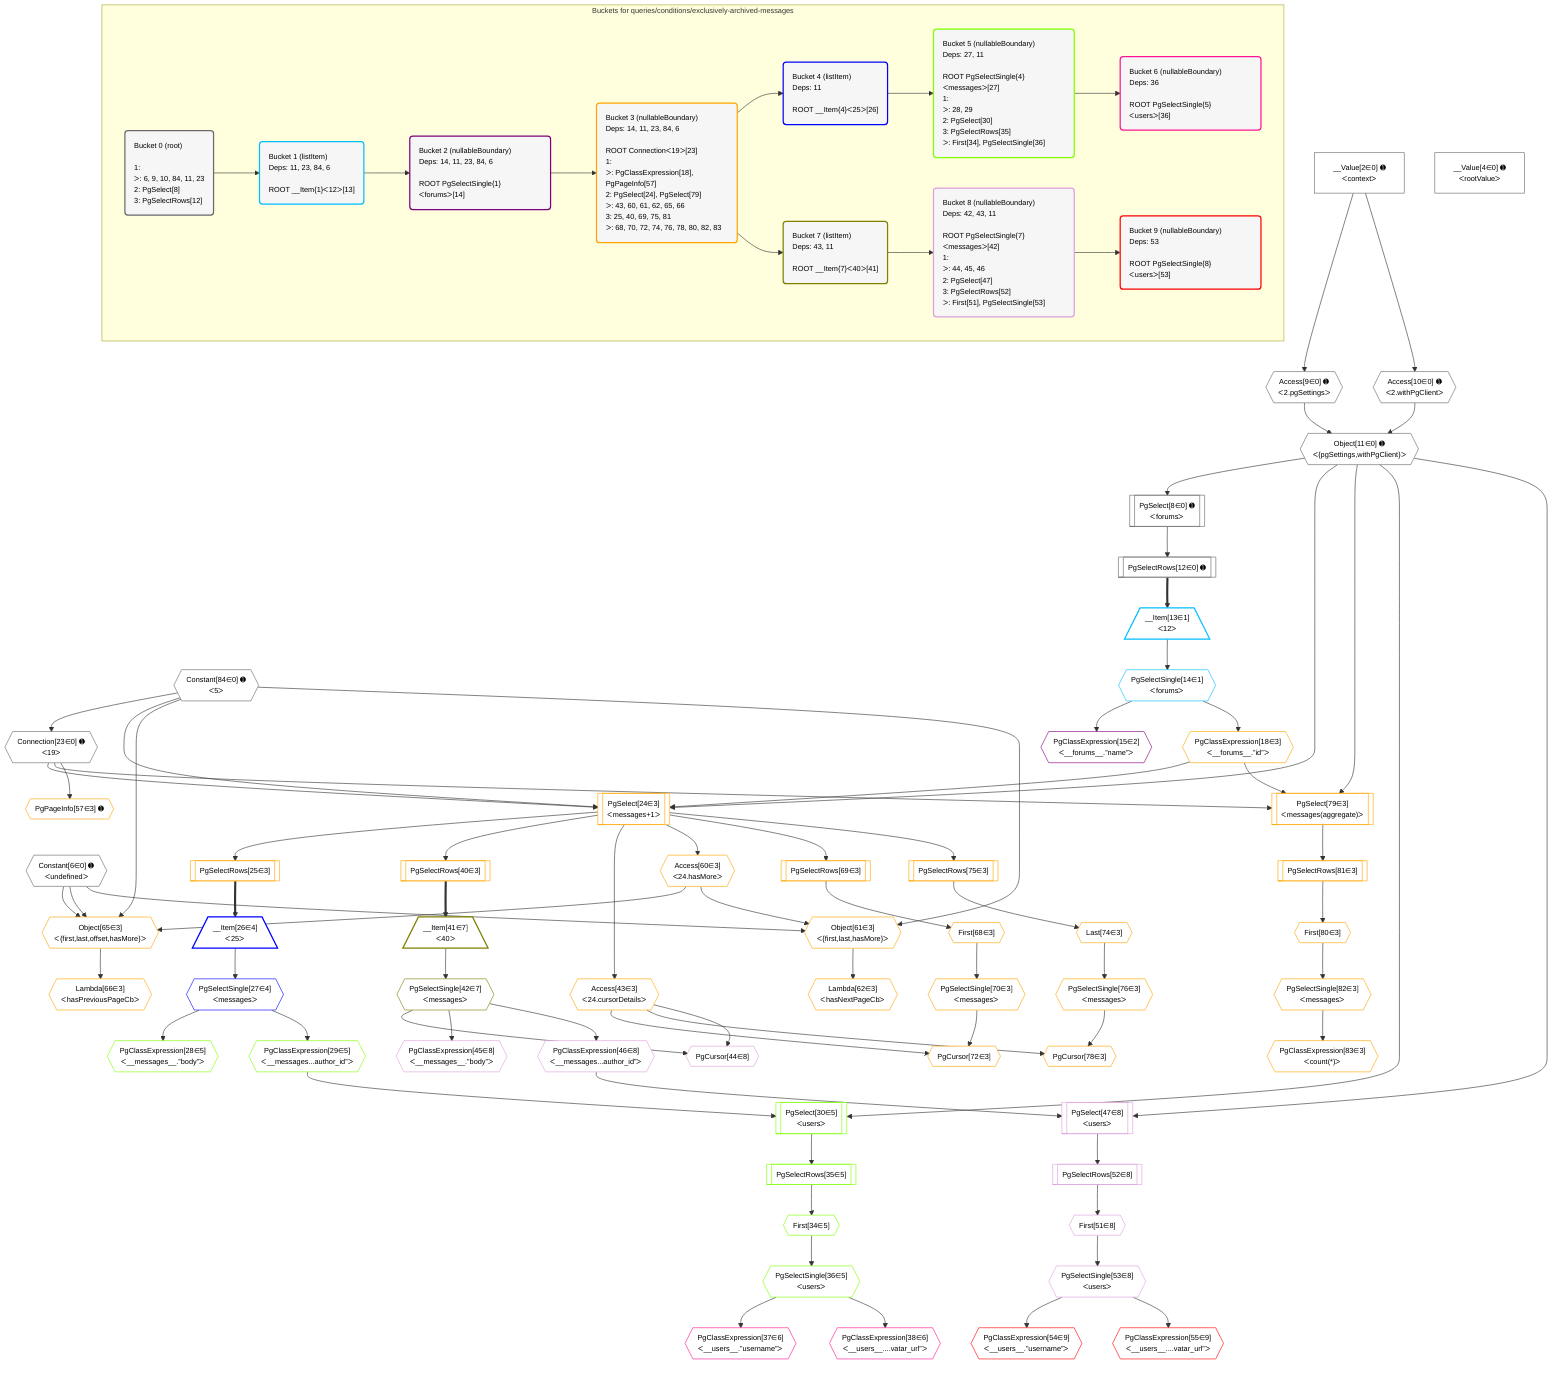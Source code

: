 %%{init: {'themeVariables': { 'fontSize': '12px'}}}%%
graph TD
    classDef path fill:#eee,stroke:#000,color:#000
    classDef plan fill:#fff,stroke-width:1px,color:#000
    classDef itemplan fill:#fff,stroke-width:2px,color:#000
    classDef unbatchedplan fill:#dff,stroke-width:1px,color:#000
    classDef sideeffectplan fill:#fcc,stroke-width:2px,color:#000
    classDef bucket fill:#f6f6f6,color:#000,stroke-width:2px,text-align:left


    %% plan dependencies
    Object11{{"Object[11∈0] ➊<br />ᐸ{pgSettings,withPgClient}ᐳ"}}:::plan
    Access9{{"Access[9∈0] ➊<br />ᐸ2.pgSettingsᐳ"}}:::plan
    Access10{{"Access[10∈0] ➊<br />ᐸ2.withPgClientᐳ"}}:::plan
    Access9 & Access10 --> Object11
    PgSelect8[["PgSelect[8∈0] ➊<br />ᐸforumsᐳ"]]:::plan
    Object11 --> PgSelect8
    __Value2["__Value[2∈0] ➊<br />ᐸcontextᐳ"]:::plan
    __Value2 --> Access9
    __Value2 --> Access10
    PgSelectRows12[["PgSelectRows[12∈0] ➊"]]:::plan
    PgSelect8 --> PgSelectRows12
    Connection23{{"Connection[23∈0] ➊<br />ᐸ19ᐳ"}}:::plan
    Constant84{{"Constant[84∈0] ➊<br />ᐸ5ᐳ"}}:::plan
    Constant84 --> Connection23
    __Value4["__Value[4∈0] ➊<br />ᐸrootValueᐳ"]:::plan
    Constant6{{"Constant[6∈0] ➊<br />ᐸundefinedᐳ"}}:::plan
    __Item13[/"__Item[13∈1]<br />ᐸ12ᐳ"\]:::itemplan
    PgSelectRows12 ==> __Item13
    PgSelectSingle14{{"PgSelectSingle[14∈1]<br />ᐸforumsᐳ"}}:::plan
    __Item13 --> PgSelectSingle14
    PgClassExpression15{{"PgClassExpression[15∈2]<br />ᐸ__forums__.”name”ᐳ"}}:::plan
    PgSelectSingle14 --> PgClassExpression15
    PgSelect24[["PgSelect[24∈3]<br />ᐸmessages+1ᐳ"]]:::plan
    PgClassExpression18{{"PgClassExpression[18∈3]<br />ᐸ__forums__.”id”ᐳ"}}:::plan
    Object11 & PgClassExpression18 & Connection23 & Constant84 --> PgSelect24
    Object65{{"Object[65∈3]<br />ᐸ{first,last,offset,hasMore}ᐳ"}}:::plan
    Access60{{"Access[60∈3]<br />ᐸ24.hasMoreᐳ"}}:::plan
    Constant84 & Constant6 & Constant6 & Access60 --> Object65
    Object61{{"Object[61∈3]<br />ᐸ{first,last,hasMore}ᐳ"}}:::plan
    Constant84 & Constant6 & Access60 --> Object61
    PgSelect79[["PgSelect[79∈3]<br />ᐸmessages(aggregate)ᐳ"]]:::plan
    Object11 & PgClassExpression18 & Connection23 --> PgSelect79
    PgCursor72{{"PgCursor[72∈3]"}}:::plan
    PgSelectSingle70{{"PgSelectSingle[70∈3]<br />ᐸmessagesᐳ"}}:::plan
    Access43{{"Access[43∈3]<br />ᐸ24.cursorDetailsᐳ"}}:::plan
    PgSelectSingle70 & Access43 --> PgCursor72
    PgCursor78{{"PgCursor[78∈3]"}}:::plan
    PgSelectSingle76{{"PgSelectSingle[76∈3]<br />ᐸmessagesᐳ"}}:::plan
    PgSelectSingle76 & Access43 --> PgCursor78
    PgSelectSingle14 --> PgClassExpression18
    PgSelectRows25[["PgSelectRows[25∈3]"]]:::plan
    PgSelect24 --> PgSelectRows25
    PgSelectRows40[["PgSelectRows[40∈3]"]]:::plan
    PgSelect24 --> PgSelectRows40
    PgSelect24 --> Access43
    PgPageInfo57{{"PgPageInfo[57∈3] ➊"}}:::plan
    Connection23 --> PgPageInfo57
    PgSelect24 --> Access60
    Lambda62{{"Lambda[62∈3]<br />ᐸhasNextPageCbᐳ"}}:::plan
    Object61 --> Lambda62
    Lambda66{{"Lambda[66∈3]<br />ᐸhasPreviousPageCbᐳ"}}:::plan
    Object65 --> Lambda66
    First68{{"First[68∈3]"}}:::plan
    PgSelectRows69[["PgSelectRows[69∈3]"]]:::plan
    PgSelectRows69 --> First68
    PgSelect24 --> PgSelectRows69
    First68 --> PgSelectSingle70
    Last74{{"Last[74∈3]"}}:::plan
    PgSelectRows75[["PgSelectRows[75∈3]"]]:::plan
    PgSelectRows75 --> Last74
    PgSelect24 --> PgSelectRows75
    Last74 --> PgSelectSingle76
    First80{{"First[80∈3]"}}:::plan
    PgSelectRows81[["PgSelectRows[81∈3]"]]:::plan
    PgSelectRows81 --> First80
    PgSelect79 --> PgSelectRows81
    PgSelectSingle82{{"PgSelectSingle[82∈3]<br />ᐸmessagesᐳ"}}:::plan
    First80 --> PgSelectSingle82
    PgClassExpression83{{"PgClassExpression[83∈3]<br />ᐸcount(*)ᐳ"}}:::plan
    PgSelectSingle82 --> PgClassExpression83
    __Item26[/"__Item[26∈4]<br />ᐸ25ᐳ"\]:::itemplan
    PgSelectRows25 ==> __Item26
    PgSelectSingle27{{"PgSelectSingle[27∈4]<br />ᐸmessagesᐳ"}}:::plan
    __Item26 --> PgSelectSingle27
    PgSelect30[["PgSelect[30∈5]<br />ᐸusersᐳ"]]:::plan
    PgClassExpression29{{"PgClassExpression[29∈5]<br />ᐸ__messages...author_id”ᐳ"}}:::plan
    Object11 & PgClassExpression29 --> PgSelect30
    PgClassExpression28{{"PgClassExpression[28∈5]<br />ᐸ__messages__.”body”ᐳ"}}:::plan
    PgSelectSingle27 --> PgClassExpression28
    PgSelectSingle27 --> PgClassExpression29
    First34{{"First[34∈5]"}}:::plan
    PgSelectRows35[["PgSelectRows[35∈5]"]]:::plan
    PgSelectRows35 --> First34
    PgSelect30 --> PgSelectRows35
    PgSelectSingle36{{"PgSelectSingle[36∈5]<br />ᐸusersᐳ"}}:::plan
    First34 --> PgSelectSingle36
    PgClassExpression37{{"PgClassExpression[37∈6]<br />ᐸ__users__.”username”ᐳ"}}:::plan
    PgSelectSingle36 --> PgClassExpression37
    PgClassExpression38{{"PgClassExpression[38∈6]<br />ᐸ__users__....vatar_url”ᐳ"}}:::plan
    PgSelectSingle36 --> PgClassExpression38
    __Item41[/"__Item[41∈7]<br />ᐸ40ᐳ"\]:::itemplan
    PgSelectRows40 ==> __Item41
    PgSelectSingle42{{"PgSelectSingle[42∈7]<br />ᐸmessagesᐳ"}}:::plan
    __Item41 --> PgSelectSingle42
    PgCursor44{{"PgCursor[44∈8]"}}:::plan
    PgSelectSingle42 & Access43 --> PgCursor44
    PgSelect47[["PgSelect[47∈8]<br />ᐸusersᐳ"]]:::plan
    PgClassExpression46{{"PgClassExpression[46∈8]<br />ᐸ__messages...author_id”ᐳ"}}:::plan
    Object11 & PgClassExpression46 --> PgSelect47
    PgClassExpression45{{"PgClassExpression[45∈8]<br />ᐸ__messages__.”body”ᐳ"}}:::plan
    PgSelectSingle42 --> PgClassExpression45
    PgSelectSingle42 --> PgClassExpression46
    First51{{"First[51∈8]"}}:::plan
    PgSelectRows52[["PgSelectRows[52∈8]"]]:::plan
    PgSelectRows52 --> First51
    PgSelect47 --> PgSelectRows52
    PgSelectSingle53{{"PgSelectSingle[53∈8]<br />ᐸusersᐳ"}}:::plan
    First51 --> PgSelectSingle53
    PgClassExpression54{{"PgClassExpression[54∈9]<br />ᐸ__users__.”username”ᐳ"}}:::plan
    PgSelectSingle53 --> PgClassExpression54
    PgClassExpression55{{"PgClassExpression[55∈9]<br />ᐸ__users__....vatar_url”ᐳ"}}:::plan
    PgSelectSingle53 --> PgClassExpression55

    %% define steps

    subgraph "Buckets for queries/conditions/exclusively-archived-messages"
    Bucket0("Bucket 0 (root)<br /><br />1: <br />ᐳ: 6, 9, 10, 84, 11, 23<br />2: PgSelect[8]<br />3: PgSelectRows[12]"):::bucket
    classDef bucket0 stroke:#696969
    class Bucket0,__Value2,__Value4,Constant6,PgSelect8,Access9,Access10,Object11,PgSelectRows12,Connection23,Constant84 bucket0
    Bucket1("Bucket 1 (listItem)<br />Deps: 11, 23, 84, 6<br /><br />ROOT __Item{1}ᐸ12ᐳ[13]"):::bucket
    classDef bucket1 stroke:#00bfff
    class Bucket1,__Item13,PgSelectSingle14 bucket1
    Bucket2("Bucket 2 (nullableBoundary)<br />Deps: 14, 11, 23, 84, 6<br /><br />ROOT PgSelectSingle{1}ᐸforumsᐳ[14]"):::bucket
    classDef bucket2 stroke:#7f007f
    class Bucket2,PgClassExpression15 bucket2
    Bucket3("Bucket 3 (nullableBoundary)<br />Deps: 14, 11, 23, 84, 6<br /><br />ROOT Connectionᐸ19ᐳ[23]<br />1: <br />ᐳ: PgClassExpression[18], PgPageInfo[57]<br />2: PgSelect[24], PgSelect[79]<br />ᐳ: 43, 60, 61, 62, 65, 66<br />3: 25, 40, 69, 75, 81<br />ᐳ: 68, 70, 72, 74, 76, 78, 80, 82, 83"):::bucket
    classDef bucket3 stroke:#ffa500
    class Bucket3,PgClassExpression18,PgSelect24,PgSelectRows25,PgSelectRows40,Access43,PgPageInfo57,Access60,Object61,Lambda62,Object65,Lambda66,First68,PgSelectRows69,PgSelectSingle70,PgCursor72,Last74,PgSelectRows75,PgSelectSingle76,PgCursor78,PgSelect79,First80,PgSelectRows81,PgSelectSingle82,PgClassExpression83 bucket3
    Bucket4("Bucket 4 (listItem)<br />Deps: 11<br /><br />ROOT __Item{4}ᐸ25ᐳ[26]"):::bucket
    classDef bucket4 stroke:#0000ff
    class Bucket4,__Item26,PgSelectSingle27 bucket4
    Bucket5("Bucket 5 (nullableBoundary)<br />Deps: 27, 11<br /><br />ROOT PgSelectSingle{4}ᐸmessagesᐳ[27]<br />1: <br />ᐳ: 28, 29<br />2: PgSelect[30]<br />3: PgSelectRows[35]<br />ᐳ: First[34], PgSelectSingle[36]"):::bucket
    classDef bucket5 stroke:#7fff00
    class Bucket5,PgClassExpression28,PgClassExpression29,PgSelect30,First34,PgSelectRows35,PgSelectSingle36 bucket5
    Bucket6("Bucket 6 (nullableBoundary)<br />Deps: 36<br /><br />ROOT PgSelectSingle{5}ᐸusersᐳ[36]"):::bucket
    classDef bucket6 stroke:#ff1493
    class Bucket6,PgClassExpression37,PgClassExpression38 bucket6
    Bucket7("Bucket 7 (listItem)<br />Deps: 43, 11<br /><br />ROOT __Item{7}ᐸ40ᐳ[41]"):::bucket
    classDef bucket7 stroke:#808000
    class Bucket7,__Item41,PgSelectSingle42 bucket7
    Bucket8("Bucket 8 (nullableBoundary)<br />Deps: 42, 43, 11<br /><br />ROOT PgSelectSingle{7}ᐸmessagesᐳ[42]<br />1: <br />ᐳ: 44, 45, 46<br />2: PgSelect[47]<br />3: PgSelectRows[52]<br />ᐳ: First[51], PgSelectSingle[53]"):::bucket
    classDef bucket8 stroke:#dda0dd
    class Bucket8,PgCursor44,PgClassExpression45,PgClassExpression46,PgSelect47,First51,PgSelectRows52,PgSelectSingle53 bucket8
    Bucket9("Bucket 9 (nullableBoundary)<br />Deps: 53<br /><br />ROOT PgSelectSingle{8}ᐸusersᐳ[53]"):::bucket
    classDef bucket9 stroke:#ff0000
    class Bucket9,PgClassExpression54,PgClassExpression55 bucket9
    Bucket0 --> Bucket1
    Bucket1 --> Bucket2
    Bucket2 --> Bucket3
    Bucket3 --> Bucket4 & Bucket7
    Bucket4 --> Bucket5
    Bucket5 --> Bucket6
    Bucket7 --> Bucket8
    Bucket8 --> Bucket9
    end